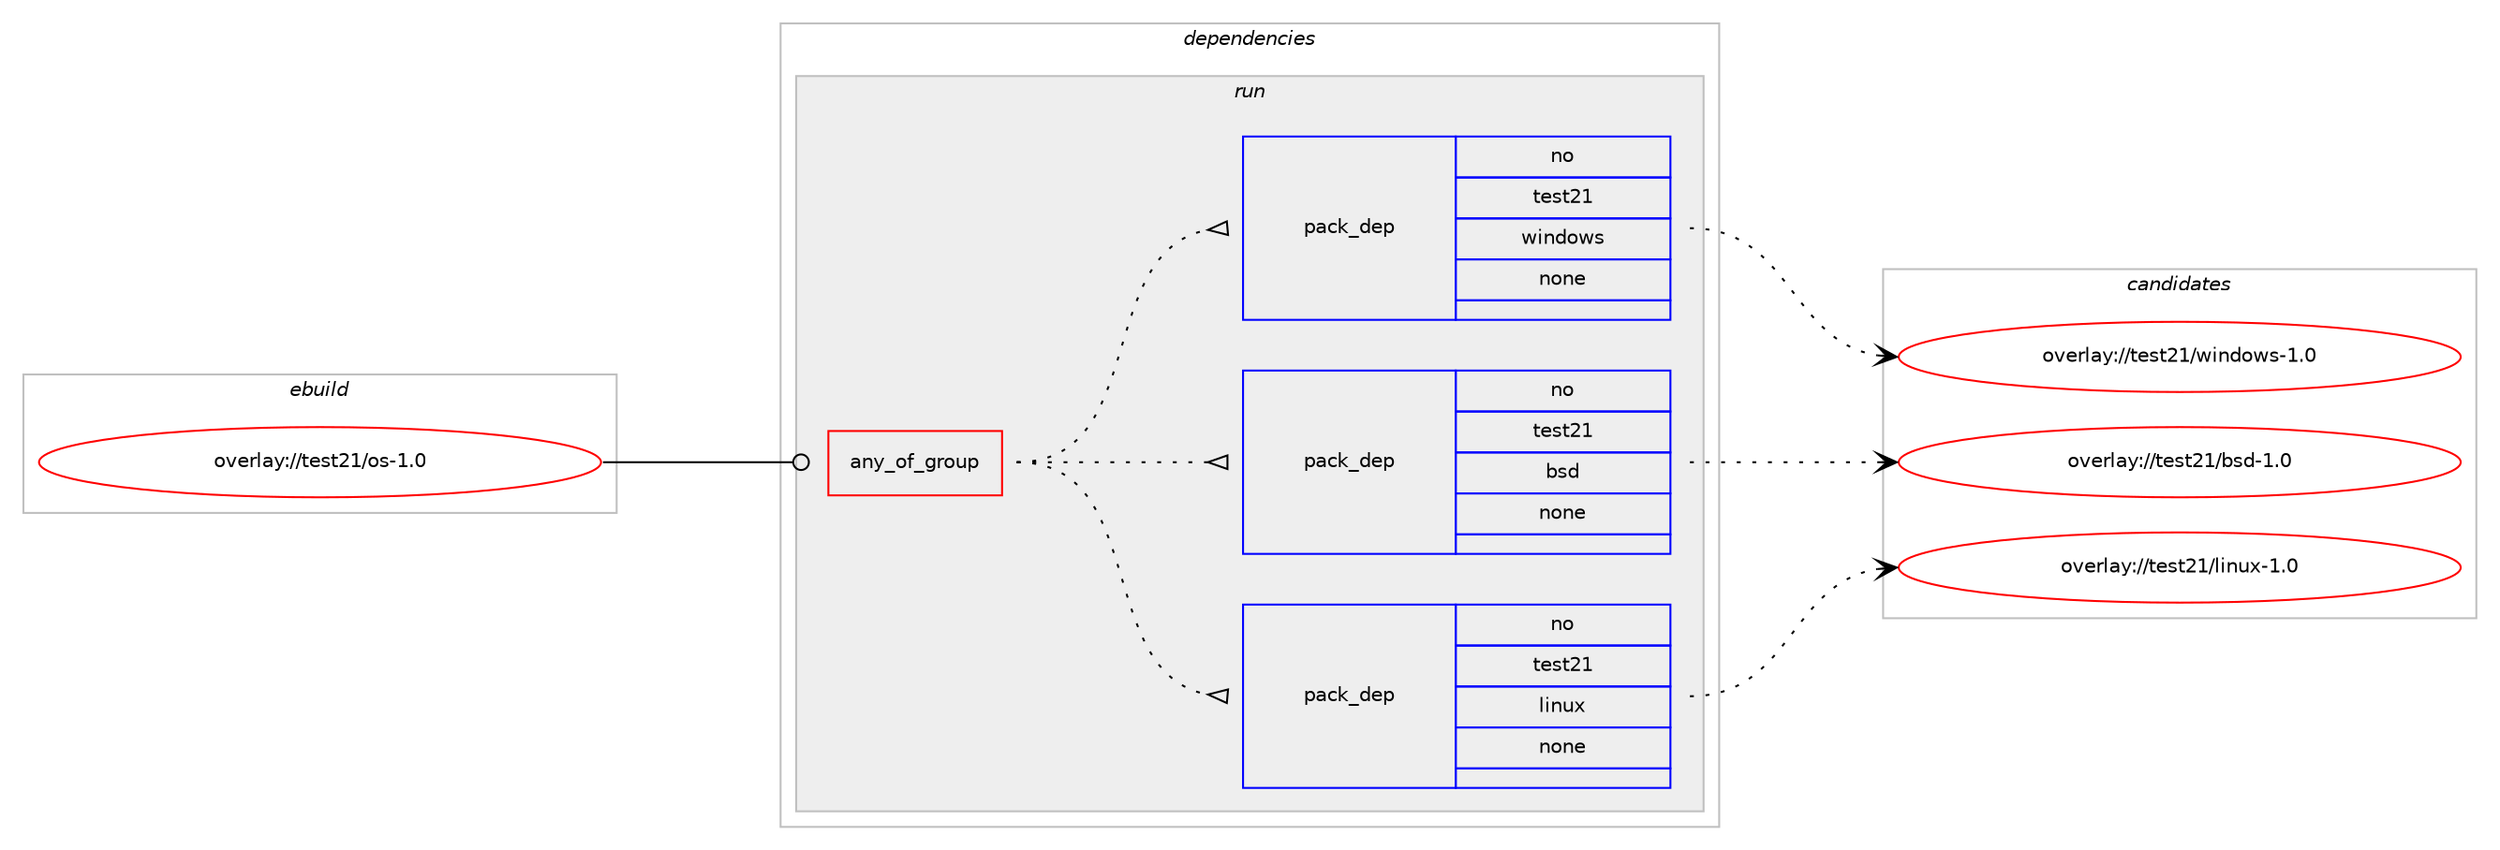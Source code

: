 digraph prolog {

# *************
# Graph options
# *************

newrank=true;
concentrate=true;
compound=true;
graph [rankdir=LR,fontname=Helvetica,fontsize=10,ranksep=1.5];#, ranksep=2.5, nodesep=0.2];
edge  [arrowhead=vee];
node  [fontname=Helvetica,fontsize=10];

# **********
# The ebuild
# **********

subgraph cluster_leftcol {
color=gray;
rank=same;
label=<<i>ebuild</i>>;
id [label="overlay://test21/os-1.0", color=red, width=4, href="../test21/os-1.0.svg"];
}

# ****************
# The dependencies
# ****************

subgraph cluster_midcol {
color=gray;
label=<<i>dependencies</i>>;
subgraph cluster_compile {
fillcolor="#eeeeee";
style=filled;
label=<<i>compile</i>>;
}
subgraph cluster_compileandrun {
fillcolor="#eeeeee";
style=filled;
label=<<i>compile and run</i>>;
}
subgraph cluster_run {
fillcolor="#eeeeee";
style=filled;
label=<<i>run</i>>;
subgraph any9 {
dependency151 [label=<<TABLE BORDER="0" CELLBORDER="1" CELLSPACING="0" CELLPADDING="4"><TR><TD CELLPADDING="10">any_of_group</TD></TR></TABLE>>, shape=none, color=red];subgraph pack139 {
dependency152 [label=<<TABLE BORDER="0" CELLBORDER="1" CELLSPACING="0" CELLPADDING="4" WIDTH="220"><TR><TD ROWSPAN="6" CELLPADDING="30">pack_dep</TD></TR><TR><TD WIDTH="110">no</TD></TR><TR><TD>test21</TD></TR><TR><TD>linux</TD></TR><TR><TD>none</TD></TR><TR><TD></TD></TR></TABLE>>, shape=none, color=blue];
}
dependency151:e -> dependency152:w [weight=20,style="dotted",arrowhead="oinv"];
subgraph pack140 {
dependency153 [label=<<TABLE BORDER="0" CELLBORDER="1" CELLSPACING="0" CELLPADDING="4" WIDTH="220"><TR><TD ROWSPAN="6" CELLPADDING="30">pack_dep</TD></TR><TR><TD WIDTH="110">no</TD></TR><TR><TD>test21</TD></TR><TR><TD>bsd</TD></TR><TR><TD>none</TD></TR><TR><TD></TD></TR></TABLE>>, shape=none, color=blue];
}
dependency151:e -> dependency153:w [weight=20,style="dotted",arrowhead="oinv"];
subgraph pack141 {
dependency154 [label=<<TABLE BORDER="0" CELLBORDER="1" CELLSPACING="0" CELLPADDING="4" WIDTH="220"><TR><TD ROWSPAN="6" CELLPADDING="30">pack_dep</TD></TR><TR><TD WIDTH="110">no</TD></TR><TR><TD>test21</TD></TR><TR><TD>windows</TD></TR><TR><TD>none</TD></TR><TR><TD></TD></TR></TABLE>>, shape=none, color=blue];
}
dependency151:e -> dependency154:w [weight=20,style="dotted",arrowhead="oinv"];
}
id:e -> dependency151:w [weight=20,style="solid",arrowhead="odot"];
}
}

# **************
# The candidates
# **************

subgraph cluster_choices {
rank=same;
color=gray;
label=<<i>candidates</i>>;

subgraph choice139 {
color=black;
nodesep=1;
choiceoverlay11610111511650494710810511011712045494648 [label="overlay://test21/linux-1.0", color=red, width=4,href="../test21/linux-1.0.svg"];
dependency152:e -> choiceoverlay11610111511650494710810511011712045494648:w [style=dotted,weight="100"];
}
subgraph choice140 {
color=black;
nodesep=1;
choiceoverlay1161011151165049479811510045494648 [label="overlay://test21/bsd-1.0", color=red, width=4,href="../test21/bsd-1.0.svg"];
dependency153:e -> choiceoverlay1161011151165049479811510045494648:w [style=dotted,weight="100"];
}
subgraph choice141 {
color=black;
nodesep=1;
choiceoverlay11610111511650494711910511010011111911545494648 [label="overlay://test21/windows-1.0", color=red, width=4,href="../test21/windows-1.0.svg"];
dependency154:e -> choiceoverlay11610111511650494711910511010011111911545494648:w [style=dotted,weight="100"];
}
}

}
